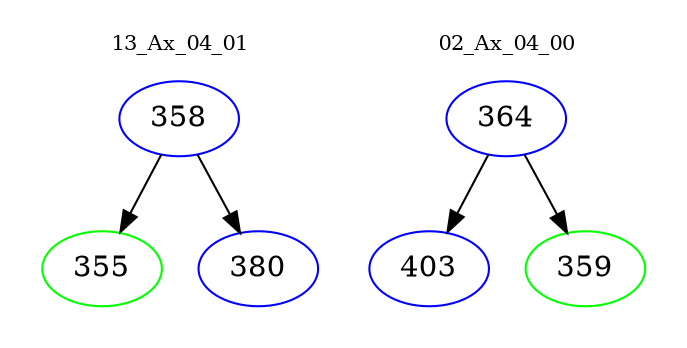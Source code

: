 digraph{
subgraph cluster_0 {
color = white
label = "13_Ax_04_01";
fontsize=10;
T0_358 [label="358", color="blue"]
T0_358 -> T0_355 [color="black"]
T0_355 [label="355", color="green"]
T0_358 -> T0_380 [color="black"]
T0_380 [label="380", color="blue"]
}
subgraph cluster_1 {
color = white
label = "02_Ax_04_00";
fontsize=10;
T1_364 [label="364", color="blue"]
T1_364 -> T1_403 [color="black"]
T1_403 [label="403", color="blue"]
T1_364 -> T1_359 [color="black"]
T1_359 [label="359", color="green"]
}
}

